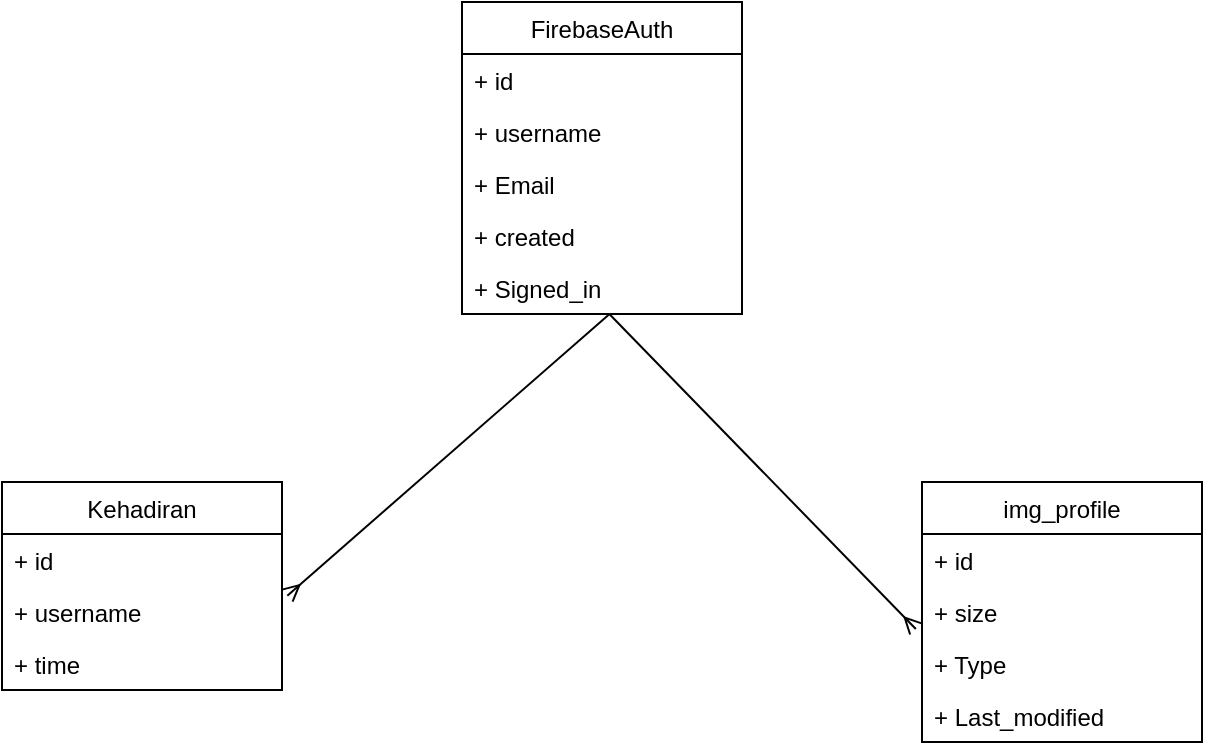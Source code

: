 <mxfile version="17.4.5" type="device"><diagram id="R2lEEEUBdFMjLlhIrx00" name="Page-1"><mxGraphModel dx="944" dy="554" grid="1" gridSize="10" guides="1" tooltips="1" connect="1" arrows="1" fold="1" page="1" pageScale="1" pageWidth="850" pageHeight="1100" math="0" shadow="0" extFonts="Permanent Marker^https://fonts.googleapis.com/css?family=Permanent+Marker"><root><mxCell id="0"/><mxCell id="1" parent="0"/><mxCell id="DQJLWk10AQ8k3UEpZ2Je-14" value="FirebaseAuth" style="swimlane;fontStyle=0;childLayout=stackLayout;horizontal=1;startSize=26;fillColor=none;horizontalStack=0;resizeParent=1;resizeParentMax=0;resizeLast=0;collapsible=1;marginBottom=0;" vertex="1" parent="1"><mxGeometry x="330" y="120" width="140" height="156" as="geometry"/></mxCell><mxCell id="DQJLWk10AQ8k3UEpZ2Je-15" value="+ id" style="text;strokeColor=none;fillColor=none;align=left;verticalAlign=top;spacingLeft=4;spacingRight=4;overflow=hidden;rotatable=0;points=[[0,0.5],[1,0.5]];portConstraint=eastwest;" vertex="1" parent="DQJLWk10AQ8k3UEpZ2Je-14"><mxGeometry y="26" width="140" height="26" as="geometry"/></mxCell><mxCell id="DQJLWk10AQ8k3UEpZ2Je-16" value="+ username" style="text;strokeColor=none;fillColor=none;align=left;verticalAlign=top;spacingLeft=4;spacingRight=4;overflow=hidden;rotatable=0;points=[[0,0.5],[1,0.5]];portConstraint=eastwest;" vertex="1" parent="DQJLWk10AQ8k3UEpZ2Je-14"><mxGeometry y="52" width="140" height="26" as="geometry"/></mxCell><mxCell id="DQJLWk10AQ8k3UEpZ2Je-17" value="+ Email" style="text;strokeColor=none;fillColor=none;align=left;verticalAlign=top;spacingLeft=4;spacingRight=4;overflow=hidden;rotatable=0;points=[[0,0.5],[1,0.5]];portConstraint=eastwest;" vertex="1" parent="DQJLWk10AQ8k3UEpZ2Je-14"><mxGeometry y="78" width="140" height="26" as="geometry"/></mxCell><mxCell id="DQJLWk10AQ8k3UEpZ2Je-19" value="+ created" style="text;strokeColor=none;fillColor=none;align=left;verticalAlign=top;spacingLeft=4;spacingRight=4;overflow=hidden;rotatable=0;points=[[0,0.5],[1,0.5]];portConstraint=eastwest;" vertex="1" parent="DQJLWk10AQ8k3UEpZ2Je-14"><mxGeometry y="104" width="140" height="26" as="geometry"/></mxCell><mxCell id="DQJLWk10AQ8k3UEpZ2Je-20" value="+ Signed_in" style="text;strokeColor=none;fillColor=none;align=left;verticalAlign=top;spacingLeft=4;spacingRight=4;overflow=hidden;rotatable=0;points=[[0,0.5],[1,0.5]];portConstraint=eastwest;" vertex="1" parent="DQJLWk10AQ8k3UEpZ2Je-14"><mxGeometry y="130" width="140" height="26" as="geometry"/></mxCell><mxCell id="DQJLWk10AQ8k3UEpZ2Je-21" value="Kehadiran" style="swimlane;fontStyle=0;childLayout=stackLayout;horizontal=1;startSize=26;fillColor=none;horizontalStack=0;resizeParent=1;resizeParentMax=0;resizeLast=0;collapsible=1;marginBottom=0;" vertex="1" parent="1"><mxGeometry x="100" y="360" width="140" height="104" as="geometry"/></mxCell><mxCell id="DQJLWk10AQ8k3UEpZ2Je-22" value="+ id" style="text;strokeColor=none;fillColor=none;align=left;verticalAlign=top;spacingLeft=4;spacingRight=4;overflow=hidden;rotatable=0;points=[[0,0.5],[1,0.5]];portConstraint=eastwest;" vertex="1" parent="DQJLWk10AQ8k3UEpZ2Je-21"><mxGeometry y="26" width="140" height="26" as="geometry"/></mxCell><mxCell id="DQJLWk10AQ8k3UEpZ2Je-23" value="+ username" style="text;strokeColor=none;fillColor=none;align=left;verticalAlign=top;spacingLeft=4;spacingRight=4;overflow=hidden;rotatable=0;points=[[0,0.5],[1,0.5]];portConstraint=eastwest;" vertex="1" parent="DQJLWk10AQ8k3UEpZ2Je-21"><mxGeometry y="52" width="140" height="26" as="geometry"/></mxCell><mxCell id="DQJLWk10AQ8k3UEpZ2Je-24" value="+ time" style="text;strokeColor=none;fillColor=none;align=left;verticalAlign=top;spacingLeft=4;spacingRight=4;overflow=hidden;rotatable=0;points=[[0,0.5],[1,0.5]];portConstraint=eastwest;" vertex="1" parent="DQJLWk10AQ8k3UEpZ2Je-21"><mxGeometry y="78" width="140" height="26" as="geometry"/></mxCell><mxCell id="DQJLWk10AQ8k3UEpZ2Je-25" value="img_profile" style="swimlane;fontStyle=0;childLayout=stackLayout;horizontal=1;startSize=26;fillColor=none;horizontalStack=0;resizeParent=1;resizeParentMax=0;resizeLast=0;collapsible=1;marginBottom=0;" vertex="1" parent="1"><mxGeometry x="560" y="360" width="140" height="130" as="geometry"/></mxCell><mxCell id="DQJLWk10AQ8k3UEpZ2Je-26" value="+ id" style="text;strokeColor=none;fillColor=none;align=left;verticalAlign=top;spacingLeft=4;spacingRight=4;overflow=hidden;rotatable=0;points=[[0,0.5],[1,0.5]];portConstraint=eastwest;" vertex="1" parent="DQJLWk10AQ8k3UEpZ2Je-25"><mxGeometry y="26" width="140" height="26" as="geometry"/></mxCell><mxCell id="DQJLWk10AQ8k3UEpZ2Je-27" value="+ size" style="text;strokeColor=none;fillColor=none;align=left;verticalAlign=top;spacingLeft=4;spacingRight=4;overflow=hidden;rotatable=0;points=[[0,0.5],[1,0.5]];portConstraint=eastwest;" vertex="1" parent="DQJLWk10AQ8k3UEpZ2Je-25"><mxGeometry y="52" width="140" height="26" as="geometry"/></mxCell><mxCell id="DQJLWk10AQ8k3UEpZ2Je-28" value="+ Type" style="text;strokeColor=none;fillColor=none;align=left;verticalAlign=top;spacingLeft=4;spacingRight=4;overflow=hidden;rotatable=0;points=[[0,0.5],[1,0.5]];portConstraint=eastwest;" vertex="1" parent="DQJLWk10AQ8k3UEpZ2Je-25"><mxGeometry y="78" width="140" height="26" as="geometry"/></mxCell><mxCell id="DQJLWk10AQ8k3UEpZ2Je-29" value="+ Last_modified" style="text;strokeColor=none;fillColor=none;align=left;verticalAlign=top;spacingLeft=4;spacingRight=4;overflow=hidden;rotatable=0;points=[[0,0.5],[1,0.5]];portConstraint=eastwest;" vertex="1" parent="DQJLWk10AQ8k3UEpZ2Je-25"><mxGeometry y="104" width="140" height="26" as="geometry"/></mxCell><mxCell id="DQJLWk10AQ8k3UEpZ2Je-34" value="" style="endArrow=ERmany;html=1;rounded=0;entryX=1.019;entryY=0.186;entryDx=0;entryDy=0;entryPerimeter=0;endFill=0;exitX=0.525;exitY=1.008;exitDx=0;exitDy=0;exitPerimeter=0;" edge="1" parent="1" source="DQJLWk10AQ8k3UEpZ2Je-20" target="DQJLWk10AQ8k3UEpZ2Je-23"><mxGeometry width="50" height="50" relative="1" as="geometry"><mxPoint x="400" y="280" as="sourcePoint"/><mxPoint x="450" y="240" as="targetPoint"/></mxGeometry></mxCell><mxCell id="DQJLWk10AQ8k3UEpZ2Je-35" value="" style="endArrow=ERmany;html=1;rounded=0;entryX=-0.022;entryY=0.826;entryDx=0;entryDy=0;entryPerimeter=0;exitX=0.527;exitY=1.006;exitDx=0;exitDy=0;exitPerimeter=0;endFill=0;" edge="1" parent="1" source="DQJLWk10AQ8k3UEpZ2Je-20" target="DQJLWk10AQ8k3UEpZ2Je-27"><mxGeometry width="50" height="50" relative="1" as="geometry"><mxPoint x="410" y="280" as="sourcePoint"/><mxPoint x="450" y="320" as="targetPoint"/></mxGeometry></mxCell></root></mxGraphModel></diagram></mxfile>